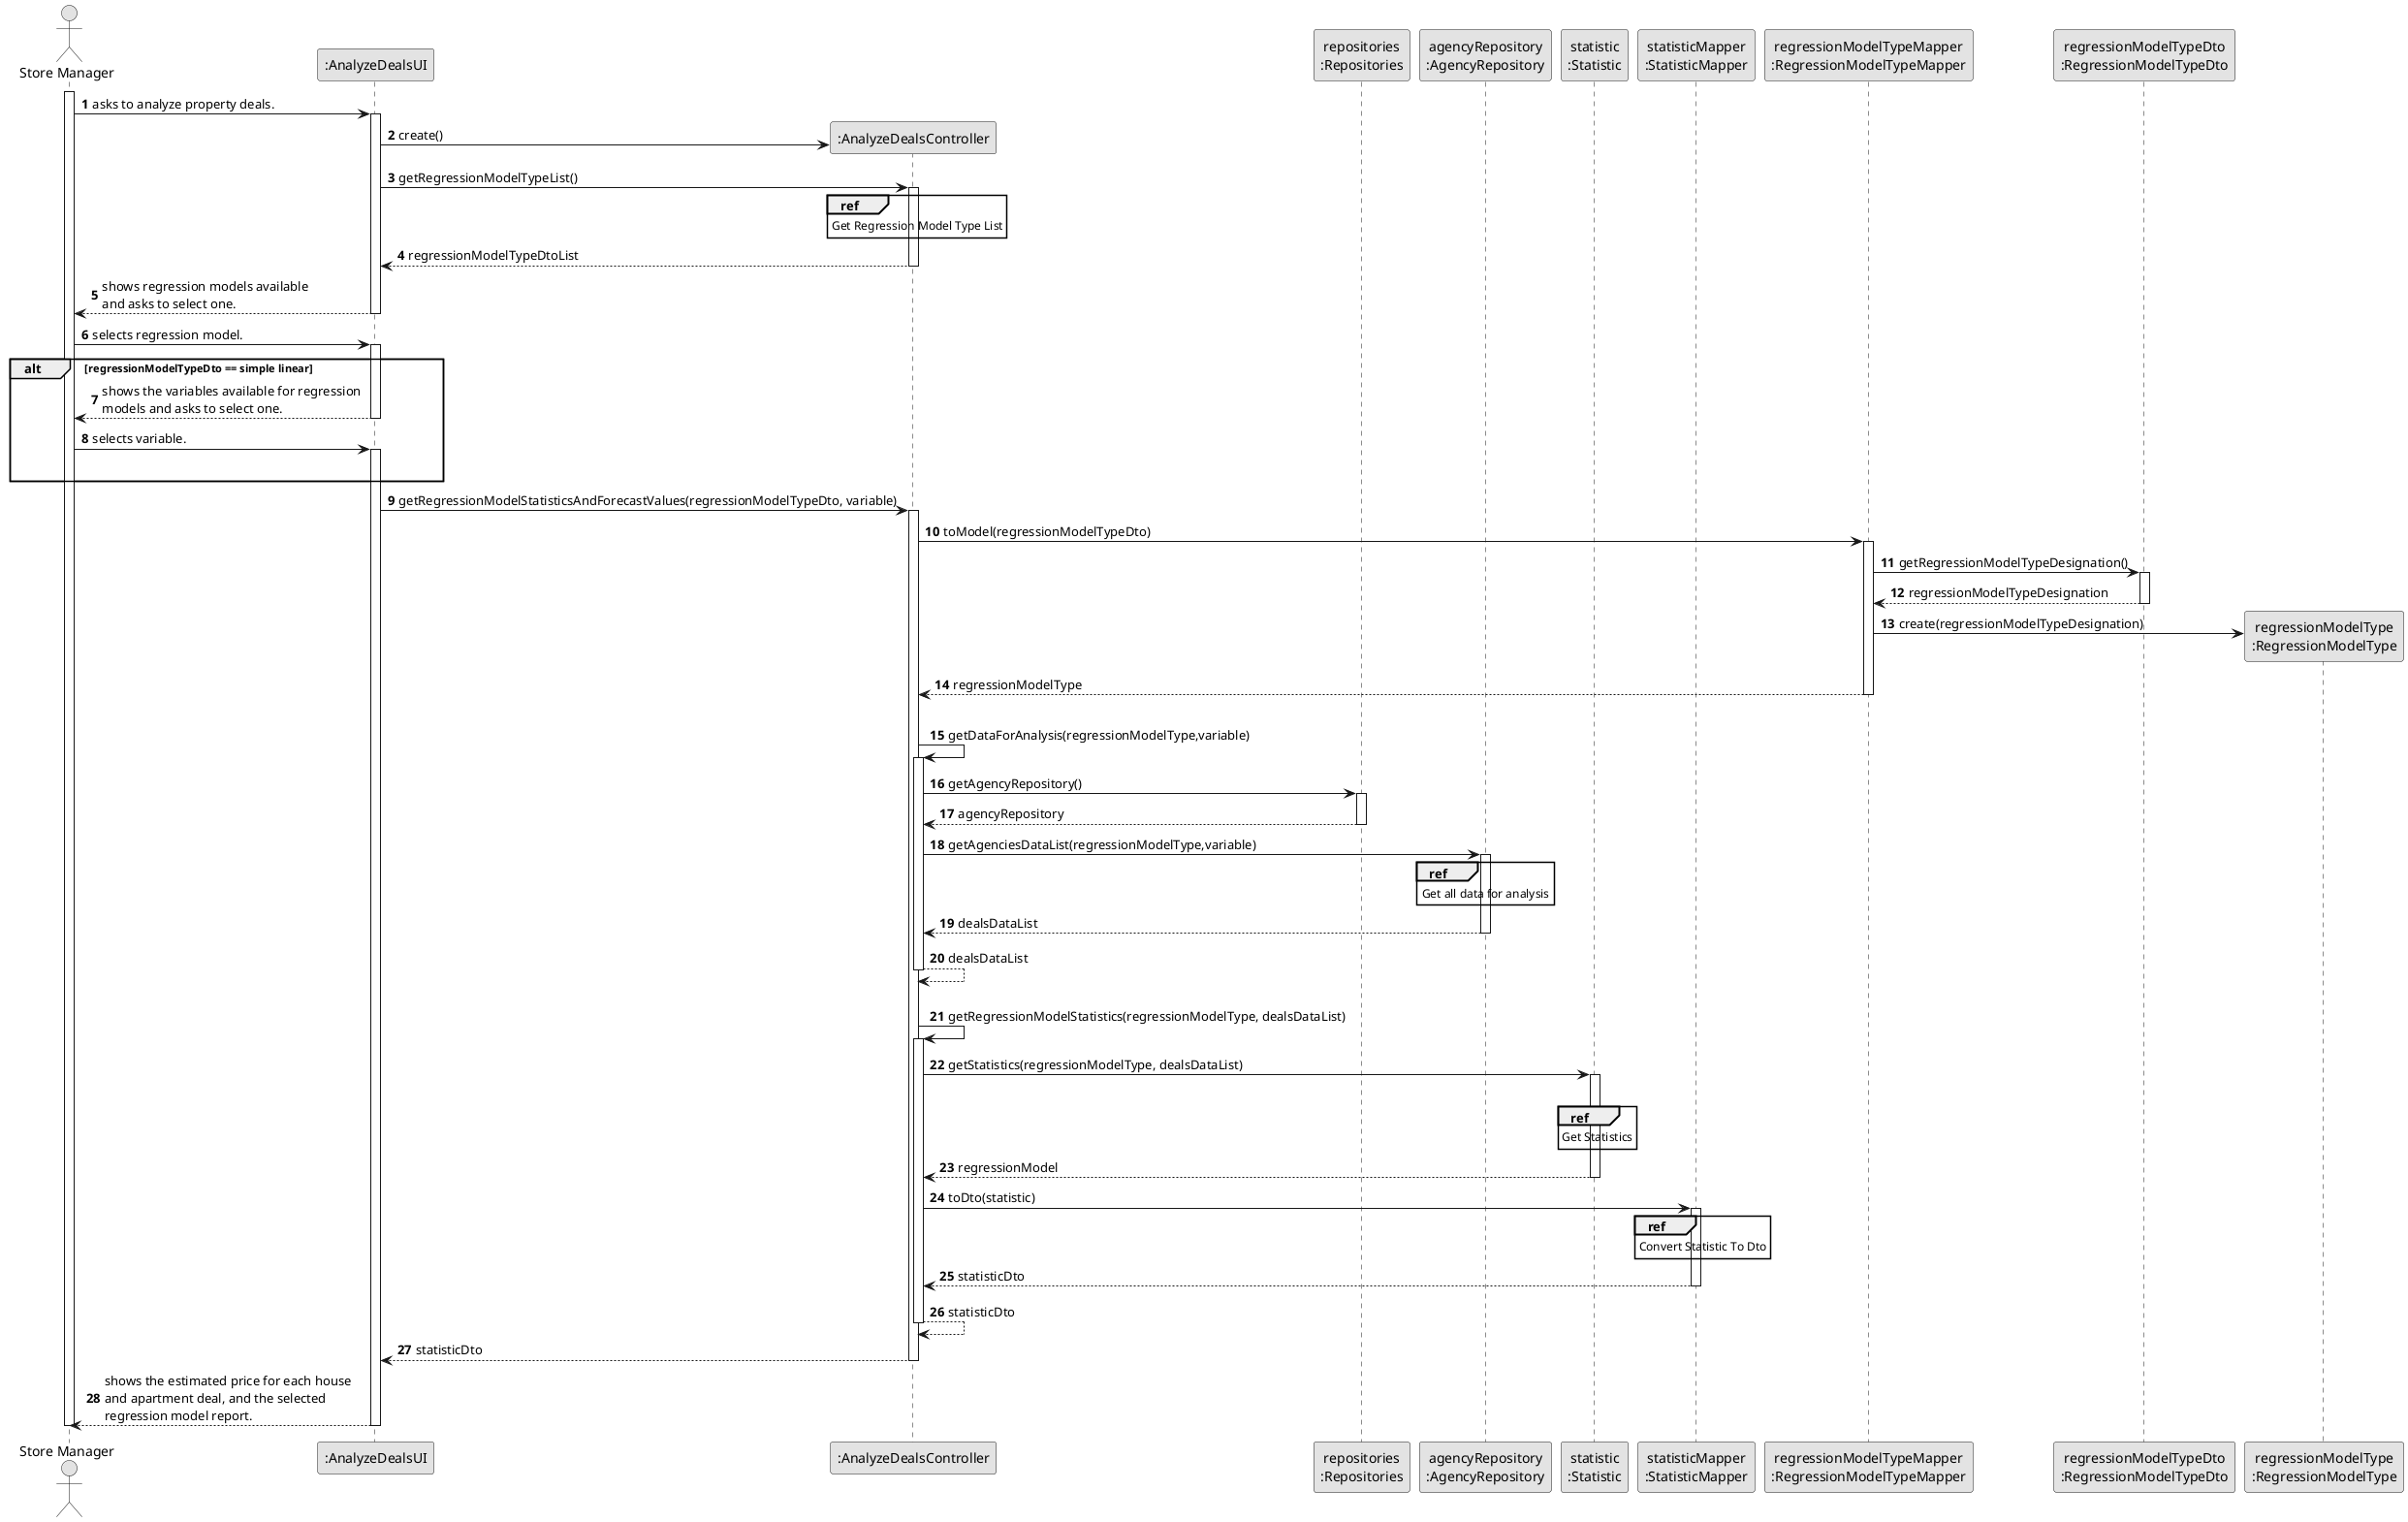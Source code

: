 @startuml
skinparam monochrome true
skinparam packageStyle rectangle
skinparam shadowing false

autonumber

'hide footbox
actor "Store Manager" as ADM
participant ":AnalyzeDealsUI" as UI
participant ":AnalyzeDealsController" as CTRL
participant "repositories\n:Repositories" as PLAT
participant "agencyRepository\n:AgencyRepository" as AgencyRepository
participant "statistic\n:Statistic" as ST
participant "statisticMapper\n:StatisticMapper" as STMapper
participant "regressionModelTypeMapper\n:RegressionModelTypeMapper" as RMTMapper
participant "regressionModelTypeDto\n:RegressionModelTypeDto" as RMTDto
participant "regressionModelType\n:RegressionModelType" as RMT



activate ADM

    ADM -> UI : asks to analyze property deals.
    activate UI

    UI -> CTRL**: create()

    UI -> CTRL : getRegressionModelTypeList()
    activate CTRL

    ref over CTRL
    Get Regression Model Type List
    end ref



    CTRL --> UI: regressionModelTypeDtoList
    deactivate CTRL


    UI --> ADM : shows regression models available \nand asks to select one.
    deactivate UI

    ADM -> UI : selects regression model.
    activate UI

    alt regressionModelTypeDto == simple linear
        UI --> ADM: shows the variables available for regression \nmodels and asks to select one.
         deactivate UI
        ADM -> UI: selects variable.
        activate UI
        |||
    end alt

    UI -> CTRL : getRegressionModelStatisticsAndForecastValues(regressionModelTypeDto, variable)
    activate CTRL

    CTRL -> RMTMapper : toModel(regressionModelTypeDto)
    activate RMTMapper

    RMTMapper -> RMTDto : getRegressionModelTypeDesignation()
    activate RMTDto

    RMTDto --> RMTMapper : regressionModelTypeDesignation
    deactivate RMTDto

    RMTMapper -> RMT** : create(regressionModelTypeDesignation)

    RMTMapper --> CTRL : regressionModelType
    deactivate RMTMapper


    |||
    CTRL -> CTRL : getDataForAnalysis(regressionModelType,variable)
    activate CTRL

    CTRL -> PLAT : getAgencyRepository()
    activate PLAT

    PLAT --> CTRL : agencyRepository
    deactivate PLAT


    CTRL -> AgencyRepository : getAgenciesDataList(regressionModelType,variable)
    activate AgencyRepository
        ref over AgencyRepository
         Get all data for analysis
        end ref

    AgencyRepository --> CTRL  : dealsDataList
    deactivate AgencyRepository



    CTRL --> CTRL: dealsDataList
    deactivate CTRL

    |||
    CTRL -> CTRL: getRegressionModelStatistics(regressionModelType, dealsDataList)
    activate CTRL



    CTRL -> ST  : getStatistics(regressionModelType, dealsDataList)
    activate ST
            |||
            ref over ST
            Get Statistics
            end ref

    ST --> CTRL: regressionModel
    deactivate ST

    CTRL -> STMapper : toDto(statistic)
    activate STMapper

        ref over STMapper
           Convert Statistic To Dto
        end ref

    STMapper --> CTRL : statisticDto
    deactivate STMapper


    CTRL --> CTRL: statisticDto
    deactivate CTRL

    CTRL --> UI : statisticDto
    deactivate CTRL

    UI --> ADM : shows the estimated price for each house\nand apartment deal, and the selected \nregression model report.
    deactivate UI


deactivate ADM

@enduml